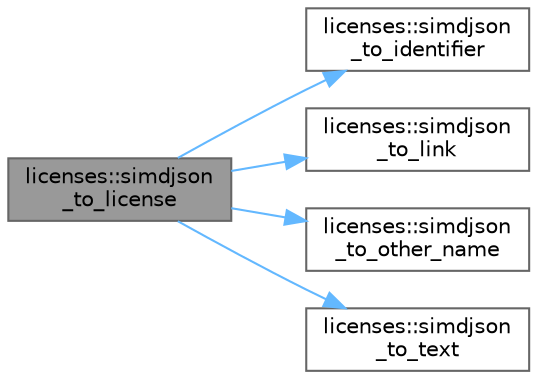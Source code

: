 digraph "licenses::simdjson_to_license"
{
 // LATEX_PDF_SIZE
  bgcolor="transparent";
  edge [fontname=Helvetica,fontsize=10,labelfontname=Helvetica,labelfontsize=10];
  node [fontname=Helvetica,fontsize=10,shape=box,height=0.2,width=0.4];
  rankdir="LR";
  Node1 [id="Node000001",label="licenses::simdjson\l_to_license",height=0.2,width=0.4,color="gray40", fillcolor="grey60", style="filled", fontcolor="black",tooltip=" "];
  Node1 -> Node2 [id="edge5_Node000001_Node000002",color="steelblue1",style="solid",tooltip=" "];
  Node2 [id="Node000002",label="licenses::simdjson\l_to_identifier",height=0.2,width=0.4,color="grey40", fillcolor="white", style="filled",URL="$namespacelicenses.html#ae96b1ee75341eb469a2a5a8a467b8680",tooltip=" "];
  Node1 -> Node3 [id="edge6_Node000001_Node000003",color="steelblue1",style="solid",tooltip=" "];
  Node3 [id="Node000003",label="licenses::simdjson\l_to_link",height=0.2,width=0.4,color="grey40", fillcolor="white", style="filled",URL="$namespacelicenses.html#a654125f96e0a429567fd9bc200dbd340",tooltip=" "];
  Node1 -> Node4 [id="edge7_Node000001_Node000004",color="steelblue1",style="solid",tooltip=" "];
  Node4 [id="Node000004",label="licenses::simdjson\l_to_other_name",height=0.2,width=0.4,color="grey40", fillcolor="white", style="filled",URL="$namespacelicenses.html#a9eb7492212ab8888a8a87e439e707504",tooltip=" "];
  Node1 -> Node5 [id="edge8_Node000001_Node000005",color="steelblue1",style="solid",tooltip=" "];
  Node5 [id="Node000005",label="licenses::simdjson\l_to_text",height=0.2,width=0.4,color="grey40", fillcolor="white", style="filled",URL="$namespacelicenses.html#af14d6080472ea0da698eaedda630fb8c",tooltip=" "];
}
